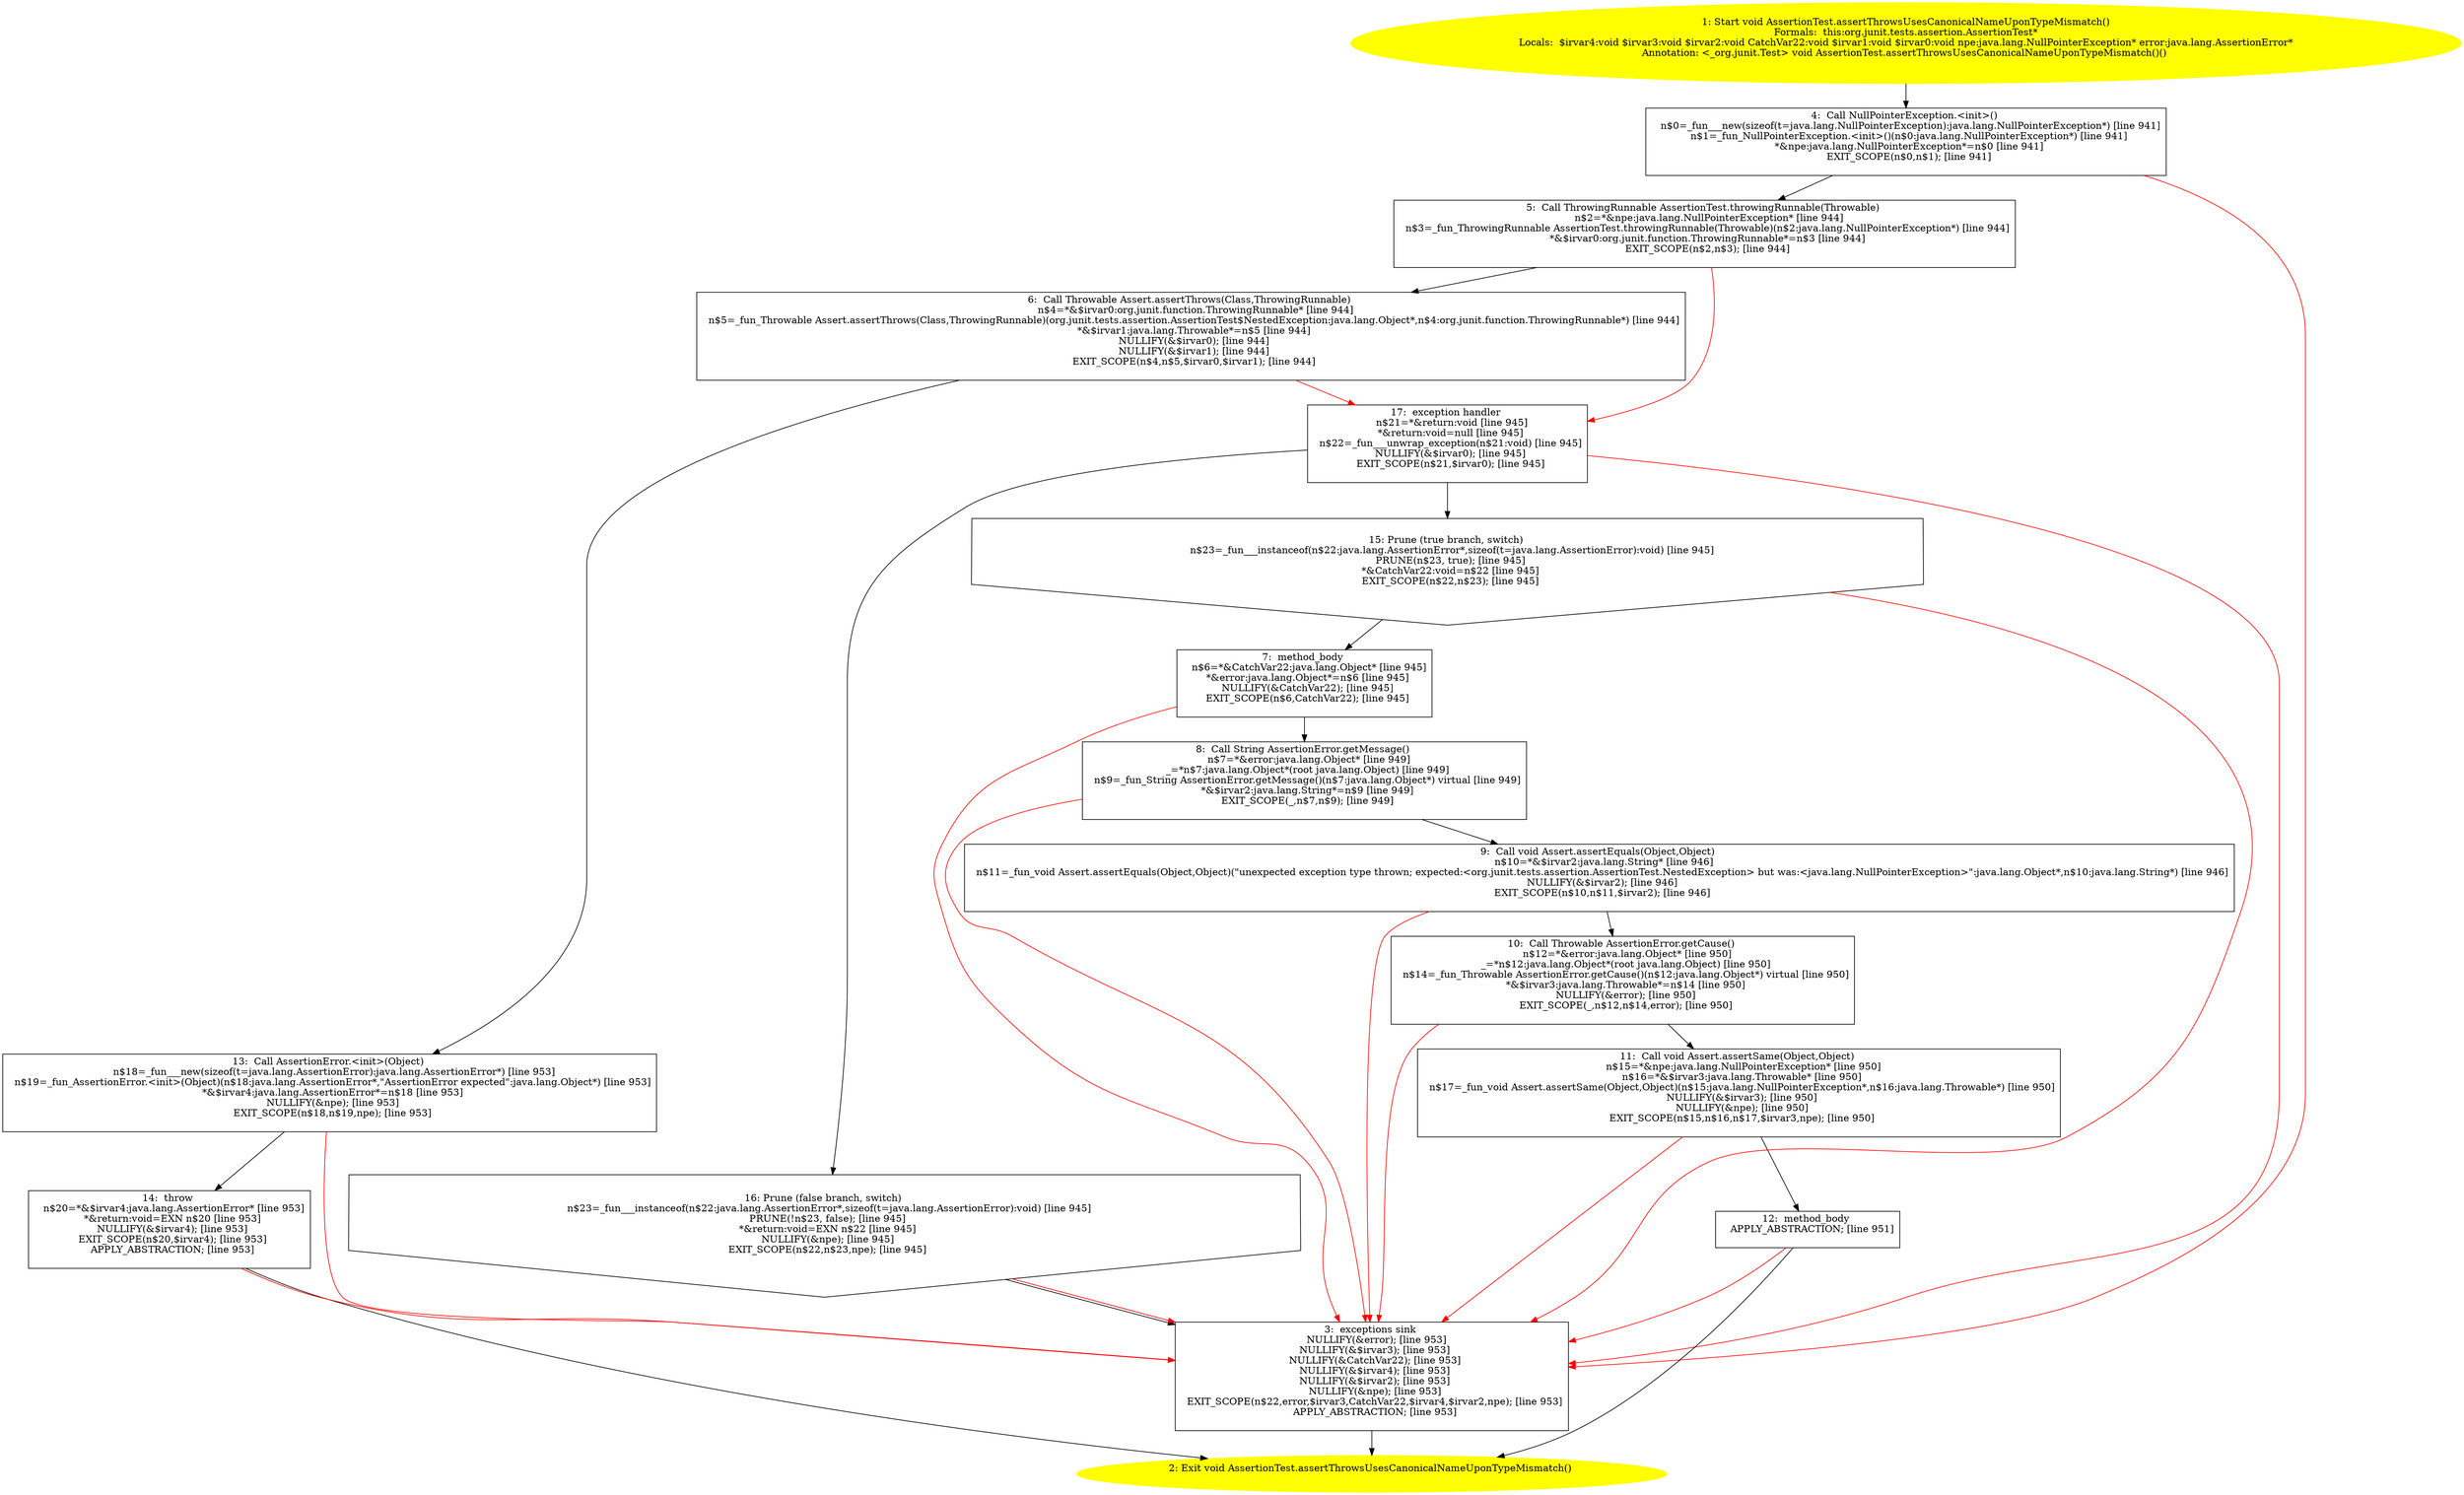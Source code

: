 /* @generated */
digraph cfg {
"org.junit.tests.assertion.AssertionTest.assertThrowsUsesCanonicalNameUponTypeMismatch():void.d31fdf741990595d0121133ba36853da_1" [label="1: Start void AssertionTest.assertThrowsUsesCanonicalNameUponTypeMismatch()\nFormals:  this:org.junit.tests.assertion.AssertionTest*\nLocals:  $irvar4:void $irvar3:void $irvar2:void CatchVar22:void $irvar1:void $irvar0:void npe:java.lang.NullPointerException* error:java.lang.AssertionError*\nAnnotation: <_org.junit.Test> void AssertionTest.assertThrowsUsesCanonicalNameUponTypeMismatch()() \n  " color=yellow style=filled]
	

	 "org.junit.tests.assertion.AssertionTest.assertThrowsUsesCanonicalNameUponTypeMismatch():void.d31fdf741990595d0121133ba36853da_1" -> "org.junit.tests.assertion.AssertionTest.assertThrowsUsesCanonicalNameUponTypeMismatch():void.d31fdf741990595d0121133ba36853da_4" ;
"org.junit.tests.assertion.AssertionTest.assertThrowsUsesCanonicalNameUponTypeMismatch():void.d31fdf741990595d0121133ba36853da_2" [label="2: Exit void AssertionTest.assertThrowsUsesCanonicalNameUponTypeMismatch() \n  " color=yellow style=filled]
	

"org.junit.tests.assertion.AssertionTest.assertThrowsUsesCanonicalNameUponTypeMismatch():void.d31fdf741990595d0121133ba36853da_3" [label="3:  exceptions sink \n   NULLIFY(&error); [line 953]\n  NULLIFY(&$irvar3); [line 953]\n  NULLIFY(&CatchVar22); [line 953]\n  NULLIFY(&$irvar4); [line 953]\n  NULLIFY(&$irvar2); [line 953]\n  NULLIFY(&npe); [line 953]\n  EXIT_SCOPE(n$22,error,$irvar3,CatchVar22,$irvar4,$irvar2,npe); [line 953]\n  APPLY_ABSTRACTION; [line 953]\n " shape="box"]
	

	 "org.junit.tests.assertion.AssertionTest.assertThrowsUsesCanonicalNameUponTypeMismatch():void.d31fdf741990595d0121133ba36853da_3" -> "org.junit.tests.assertion.AssertionTest.assertThrowsUsesCanonicalNameUponTypeMismatch():void.d31fdf741990595d0121133ba36853da_2" ;
"org.junit.tests.assertion.AssertionTest.assertThrowsUsesCanonicalNameUponTypeMismatch():void.d31fdf741990595d0121133ba36853da_4" [label="4:  Call NullPointerException.<init>() \n   n$0=_fun___new(sizeof(t=java.lang.NullPointerException):java.lang.NullPointerException*) [line 941]\n  n$1=_fun_NullPointerException.<init>()(n$0:java.lang.NullPointerException*) [line 941]\n  *&npe:java.lang.NullPointerException*=n$0 [line 941]\n  EXIT_SCOPE(n$0,n$1); [line 941]\n " shape="box"]
	

	 "org.junit.tests.assertion.AssertionTest.assertThrowsUsesCanonicalNameUponTypeMismatch():void.d31fdf741990595d0121133ba36853da_4" -> "org.junit.tests.assertion.AssertionTest.assertThrowsUsesCanonicalNameUponTypeMismatch():void.d31fdf741990595d0121133ba36853da_5" ;
	 "org.junit.tests.assertion.AssertionTest.assertThrowsUsesCanonicalNameUponTypeMismatch():void.d31fdf741990595d0121133ba36853da_4" -> "org.junit.tests.assertion.AssertionTest.assertThrowsUsesCanonicalNameUponTypeMismatch():void.d31fdf741990595d0121133ba36853da_3" [color="red" ];
"org.junit.tests.assertion.AssertionTest.assertThrowsUsesCanonicalNameUponTypeMismatch():void.d31fdf741990595d0121133ba36853da_5" [label="5:  Call ThrowingRunnable AssertionTest.throwingRunnable(Throwable) \n   n$2=*&npe:java.lang.NullPointerException* [line 944]\n  n$3=_fun_ThrowingRunnable AssertionTest.throwingRunnable(Throwable)(n$2:java.lang.NullPointerException*) [line 944]\n  *&$irvar0:org.junit.function.ThrowingRunnable*=n$3 [line 944]\n  EXIT_SCOPE(n$2,n$3); [line 944]\n " shape="box"]
	

	 "org.junit.tests.assertion.AssertionTest.assertThrowsUsesCanonicalNameUponTypeMismatch():void.d31fdf741990595d0121133ba36853da_5" -> "org.junit.tests.assertion.AssertionTest.assertThrowsUsesCanonicalNameUponTypeMismatch():void.d31fdf741990595d0121133ba36853da_6" ;
	 "org.junit.tests.assertion.AssertionTest.assertThrowsUsesCanonicalNameUponTypeMismatch():void.d31fdf741990595d0121133ba36853da_5" -> "org.junit.tests.assertion.AssertionTest.assertThrowsUsesCanonicalNameUponTypeMismatch():void.d31fdf741990595d0121133ba36853da_17" [color="red" ];
"org.junit.tests.assertion.AssertionTest.assertThrowsUsesCanonicalNameUponTypeMismatch():void.d31fdf741990595d0121133ba36853da_6" [label="6:  Call Throwable Assert.assertThrows(Class,ThrowingRunnable) \n   n$4=*&$irvar0:org.junit.function.ThrowingRunnable* [line 944]\n  n$5=_fun_Throwable Assert.assertThrows(Class,ThrowingRunnable)(org.junit.tests.assertion.AssertionTest$NestedException:java.lang.Object*,n$4:org.junit.function.ThrowingRunnable*) [line 944]\n  *&$irvar1:java.lang.Throwable*=n$5 [line 944]\n  NULLIFY(&$irvar0); [line 944]\n  NULLIFY(&$irvar1); [line 944]\n  EXIT_SCOPE(n$4,n$5,$irvar0,$irvar1); [line 944]\n " shape="box"]
	

	 "org.junit.tests.assertion.AssertionTest.assertThrowsUsesCanonicalNameUponTypeMismatch():void.d31fdf741990595d0121133ba36853da_6" -> "org.junit.tests.assertion.AssertionTest.assertThrowsUsesCanonicalNameUponTypeMismatch():void.d31fdf741990595d0121133ba36853da_13" ;
	 "org.junit.tests.assertion.AssertionTest.assertThrowsUsesCanonicalNameUponTypeMismatch():void.d31fdf741990595d0121133ba36853da_6" -> "org.junit.tests.assertion.AssertionTest.assertThrowsUsesCanonicalNameUponTypeMismatch():void.d31fdf741990595d0121133ba36853da_17" [color="red" ];
"org.junit.tests.assertion.AssertionTest.assertThrowsUsesCanonicalNameUponTypeMismatch():void.d31fdf741990595d0121133ba36853da_7" [label="7:  method_body \n   n$6=*&CatchVar22:java.lang.Object* [line 945]\n  *&error:java.lang.Object*=n$6 [line 945]\n  NULLIFY(&CatchVar22); [line 945]\n  EXIT_SCOPE(n$6,CatchVar22); [line 945]\n " shape="box"]
	

	 "org.junit.tests.assertion.AssertionTest.assertThrowsUsesCanonicalNameUponTypeMismatch():void.d31fdf741990595d0121133ba36853da_7" -> "org.junit.tests.assertion.AssertionTest.assertThrowsUsesCanonicalNameUponTypeMismatch():void.d31fdf741990595d0121133ba36853da_8" ;
	 "org.junit.tests.assertion.AssertionTest.assertThrowsUsesCanonicalNameUponTypeMismatch():void.d31fdf741990595d0121133ba36853da_7" -> "org.junit.tests.assertion.AssertionTest.assertThrowsUsesCanonicalNameUponTypeMismatch():void.d31fdf741990595d0121133ba36853da_3" [color="red" ];
"org.junit.tests.assertion.AssertionTest.assertThrowsUsesCanonicalNameUponTypeMismatch():void.d31fdf741990595d0121133ba36853da_8" [label="8:  Call String AssertionError.getMessage() \n   n$7=*&error:java.lang.Object* [line 949]\n  _=*n$7:java.lang.Object*(root java.lang.Object) [line 949]\n  n$9=_fun_String AssertionError.getMessage()(n$7:java.lang.Object*) virtual [line 949]\n  *&$irvar2:java.lang.String*=n$9 [line 949]\n  EXIT_SCOPE(_,n$7,n$9); [line 949]\n " shape="box"]
	

	 "org.junit.tests.assertion.AssertionTest.assertThrowsUsesCanonicalNameUponTypeMismatch():void.d31fdf741990595d0121133ba36853da_8" -> "org.junit.tests.assertion.AssertionTest.assertThrowsUsesCanonicalNameUponTypeMismatch():void.d31fdf741990595d0121133ba36853da_9" ;
	 "org.junit.tests.assertion.AssertionTest.assertThrowsUsesCanonicalNameUponTypeMismatch():void.d31fdf741990595d0121133ba36853da_8" -> "org.junit.tests.assertion.AssertionTest.assertThrowsUsesCanonicalNameUponTypeMismatch():void.d31fdf741990595d0121133ba36853da_3" [color="red" ];
"org.junit.tests.assertion.AssertionTest.assertThrowsUsesCanonicalNameUponTypeMismatch():void.d31fdf741990595d0121133ba36853da_9" [label="9:  Call void Assert.assertEquals(Object,Object) \n   n$10=*&$irvar2:java.lang.String* [line 946]\n  n$11=_fun_void Assert.assertEquals(Object,Object)(\"unexpected exception type thrown; expected:<org.junit.tests.assertion.AssertionTest.NestedException> but was:<java.lang.NullPointerException>\":java.lang.Object*,n$10:java.lang.String*) [line 946]\n  NULLIFY(&$irvar2); [line 946]\n  EXIT_SCOPE(n$10,n$11,$irvar2); [line 946]\n " shape="box"]
	

	 "org.junit.tests.assertion.AssertionTest.assertThrowsUsesCanonicalNameUponTypeMismatch():void.d31fdf741990595d0121133ba36853da_9" -> "org.junit.tests.assertion.AssertionTest.assertThrowsUsesCanonicalNameUponTypeMismatch():void.d31fdf741990595d0121133ba36853da_10" ;
	 "org.junit.tests.assertion.AssertionTest.assertThrowsUsesCanonicalNameUponTypeMismatch():void.d31fdf741990595d0121133ba36853da_9" -> "org.junit.tests.assertion.AssertionTest.assertThrowsUsesCanonicalNameUponTypeMismatch():void.d31fdf741990595d0121133ba36853da_3" [color="red" ];
"org.junit.tests.assertion.AssertionTest.assertThrowsUsesCanonicalNameUponTypeMismatch():void.d31fdf741990595d0121133ba36853da_10" [label="10:  Call Throwable AssertionError.getCause() \n   n$12=*&error:java.lang.Object* [line 950]\n  _=*n$12:java.lang.Object*(root java.lang.Object) [line 950]\n  n$14=_fun_Throwable AssertionError.getCause()(n$12:java.lang.Object*) virtual [line 950]\n  *&$irvar3:java.lang.Throwable*=n$14 [line 950]\n  NULLIFY(&error); [line 950]\n  EXIT_SCOPE(_,n$12,n$14,error); [line 950]\n " shape="box"]
	

	 "org.junit.tests.assertion.AssertionTest.assertThrowsUsesCanonicalNameUponTypeMismatch():void.d31fdf741990595d0121133ba36853da_10" -> "org.junit.tests.assertion.AssertionTest.assertThrowsUsesCanonicalNameUponTypeMismatch():void.d31fdf741990595d0121133ba36853da_11" ;
	 "org.junit.tests.assertion.AssertionTest.assertThrowsUsesCanonicalNameUponTypeMismatch():void.d31fdf741990595d0121133ba36853da_10" -> "org.junit.tests.assertion.AssertionTest.assertThrowsUsesCanonicalNameUponTypeMismatch():void.d31fdf741990595d0121133ba36853da_3" [color="red" ];
"org.junit.tests.assertion.AssertionTest.assertThrowsUsesCanonicalNameUponTypeMismatch():void.d31fdf741990595d0121133ba36853da_11" [label="11:  Call void Assert.assertSame(Object,Object) \n   n$15=*&npe:java.lang.NullPointerException* [line 950]\n  n$16=*&$irvar3:java.lang.Throwable* [line 950]\n  n$17=_fun_void Assert.assertSame(Object,Object)(n$15:java.lang.NullPointerException*,n$16:java.lang.Throwable*) [line 950]\n  NULLIFY(&$irvar3); [line 950]\n  NULLIFY(&npe); [line 950]\n  EXIT_SCOPE(n$15,n$16,n$17,$irvar3,npe); [line 950]\n " shape="box"]
	

	 "org.junit.tests.assertion.AssertionTest.assertThrowsUsesCanonicalNameUponTypeMismatch():void.d31fdf741990595d0121133ba36853da_11" -> "org.junit.tests.assertion.AssertionTest.assertThrowsUsesCanonicalNameUponTypeMismatch():void.d31fdf741990595d0121133ba36853da_12" ;
	 "org.junit.tests.assertion.AssertionTest.assertThrowsUsesCanonicalNameUponTypeMismatch():void.d31fdf741990595d0121133ba36853da_11" -> "org.junit.tests.assertion.AssertionTest.assertThrowsUsesCanonicalNameUponTypeMismatch():void.d31fdf741990595d0121133ba36853da_3" [color="red" ];
"org.junit.tests.assertion.AssertionTest.assertThrowsUsesCanonicalNameUponTypeMismatch():void.d31fdf741990595d0121133ba36853da_12" [label="12:  method_body \n   APPLY_ABSTRACTION; [line 951]\n " shape="box"]
	

	 "org.junit.tests.assertion.AssertionTest.assertThrowsUsesCanonicalNameUponTypeMismatch():void.d31fdf741990595d0121133ba36853da_12" -> "org.junit.tests.assertion.AssertionTest.assertThrowsUsesCanonicalNameUponTypeMismatch():void.d31fdf741990595d0121133ba36853da_2" ;
	 "org.junit.tests.assertion.AssertionTest.assertThrowsUsesCanonicalNameUponTypeMismatch():void.d31fdf741990595d0121133ba36853da_12" -> "org.junit.tests.assertion.AssertionTest.assertThrowsUsesCanonicalNameUponTypeMismatch():void.d31fdf741990595d0121133ba36853da_3" [color="red" ];
"org.junit.tests.assertion.AssertionTest.assertThrowsUsesCanonicalNameUponTypeMismatch():void.d31fdf741990595d0121133ba36853da_13" [label="13:  Call AssertionError.<init>(Object) \n   n$18=_fun___new(sizeof(t=java.lang.AssertionError):java.lang.AssertionError*) [line 953]\n  n$19=_fun_AssertionError.<init>(Object)(n$18:java.lang.AssertionError*,\"AssertionError expected\":java.lang.Object*) [line 953]\n  *&$irvar4:java.lang.AssertionError*=n$18 [line 953]\n  NULLIFY(&npe); [line 953]\n  EXIT_SCOPE(n$18,n$19,npe); [line 953]\n " shape="box"]
	

	 "org.junit.tests.assertion.AssertionTest.assertThrowsUsesCanonicalNameUponTypeMismatch():void.d31fdf741990595d0121133ba36853da_13" -> "org.junit.tests.assertion.AssertionTest.assertThrowsUsesCanonicalNameUponTypeMismatch():void.d31fdf741990595d0121133ba36853da_14" ;
	 "org.junit.tests.assertion.AssertionTest.assertThrowsUsesCanonicalNameUponTypeMismatch():void.d31fdf741990595d0121133ba36853da_13" -> "org.junit.tests.assertion.AssertionTest.assertThrowsUsesCanonicalNameUponTypeMismatch():void.d31fdf741990595d0121133ba36853da_3" [color="red" ];
"org.junit.tests.assertion.AssertionTest.assertThrowsUsesCanonicalNameUponTypeMismatch():void.d31fdf741990595d0121133ba36853da_14" [label="14:  throw \n   n$20=*&$irvar4:java.lang.AssertionError* [line 953]\n  *&return:void=EXN n$20 [line 953]\n  NULLIFY(&$irvar4); [line 953]\n  EXIT_SCOPE(n$20,$irvar4); [line 953]\n  APPLY_ABSTRACTION; [line 953]\n " shape="box"]
	

	 "org.junit.tests.assertion.AssertionTest.assertThrowsUsesCanonicalNameUponTypeMismatch():void.d31fdf741990595d0121133ba36853da_14" -> "org.junit.tests.assertion.AssertionTest.assertThrowsUsesCanonicalNameUponTypeMismatch():void.d31fdf741990595d0121133ba36853da_2" ;
	 "org.junit.tests.assertion.AssertionTest.assertThrowsUsesCanonicalNameUponTypeMismatch():void.d31fdf741990595d0121133ba36853da_14" -> "org.junit.tests.assertion.AssertionTest.assertThrowsUsesCanonicalNameUponTypeMismatch():void.d31fdf741990595d0121133ba36853da_3" [color="red" ];
"org.junit.tests.assertion.AssertionTest.assertThrowsUsesCanonicalNameUponTypeMismatch():void.d31fdf741990595d0121133ba36853da_15" [label="15: Prune (true branch, switch) \n   n$23=_fun___instanceof(n$22:java.lang.AssertionError*,sizeof(t=java.lang.AssertionError):void) [line 945]\n  PRUNE(n$23, true); [line 945]\n  *&CatchVar22:void=n$22 [line 945]\n  EXIT_SCOPE(n$22,n$23); [line 945]\n " shape="invhouse"]
	

	 "org.junit.tests.assertion.AssertionTest.assertThrowsUsesCanonicalNameUponTypeMismatch():void.d31fdf741990595d0121133ba36853da_15" -> "org.junit.tests.assertion.AssertionTest.assertThrowsUsesCanonicalNameUponTypeMismatch():void.d31fdf741990595d0121133ba36853da_7" ;
	 "org.junit.tests.assertion.AssertionTest.assertThrowsUsesCanonicalNameUponTypeMismatch():void.d31fdf741990595d0121133ba36853da_15" -> "org.junit.tests.assertion.AssertionTest.assertThrowsUsesCanonicalNameUponTypeMismatch():void.d31fdf741990595d0121133ba36853da_3" [color="red" ];
"org.junit.tests.assertion.AssertionTest.assertThrowsUsesCanonicalNameUponTypeMismatch():void.d31fdf741990595d0121133ba36853da_16" [label="16: Prune (false branch, switch) \n   n$23=_fun___instanceof(n$22:java.lang.AssertionError*,sizeof(t=java.lang.AssertionError):void) [line 945]\n  PRUNE(!n$23, false); [line 945]\n  *&return:void=EXN n$22 [line 945]\n  NULLIFY(&npe); [line 945]\n  EXIT_SCOPE(n$22,n$23,npe); [line 945]\n " shape="invhouse"]
	

	 "org.junit.tests.assertion.AssertionTest.assertThrowsUsesCanonicalNameUponTypeMismatch():void.d31fdf741990595d0121133ba36853da_16" -> "org.junit.tests.assertion.AssertionTest.assertThrowsUsesCanonicalNameUponTypeMismatch():void.d31fdf741990595d0121133ba36853da_3" ;
	 "org.junit.tests.assertion.AssertionTest.assertThrowsUsesCanonicalNameUponTypeMismatch():void.d31fdf741990595d0121133ba36853da_16" -> "org.junit.tests.assertion.AssertionTest.assertThrowsUsesCanonicalNameUponTypeMismatch():void.d31fdf741990595d0121133ba36853da_3" [color="red" ];
"org.junit.tests.assertion.AssertionTest.assertThrowsUsesCanonicalNameUponTypeMismatch():void.d31fdf741990595d0121133ba36853da_17" [label="17:  exception handler \n   n$21=*&return:void [line 945]\n  *&return:void=null [line 945]\n  n$22=_fun___unwrap_exception(n$21:void) [line 945]\n  NULLIFY(&$irvar0); [line 945]\n  EXIT_SCOPE(n$21,$irvar0); [line 945]\n " shape="box"]
	

	 "org.junit.tests.assertion.AssertionTest.assertThrowsUsesCanonicalNameUponTypeMismatch():void.d31fdf741990595d0121133ba36853da_17" -> "org.junit.tests.assertion.AssertionTest.assertThrowsUsesCanonicalNameUponTypeMismatch():void.d31fdf741990595d0121133ba36853da_15" ;
	 "org.junit.tests.assertion.AssertionTest.assertThrowsUsesCanonicalNameUponTypeMismatch():void.d31fdf741990595d0121133ba36853da_17" -> "org.junit.tests.assertion.AssertionTest.assertThrowsUsesCanonicalNameUponTypeMismatch():void.d31fdf741990595d0121133ba36853da_16" ;
	 "org.junit.tests.assertion.AssertionTest.assertThrowsUsesCanonicalNameUponTypeMismatch():void.d31fdf741990595d0121133ba36853da_17" -> "org.junit.tests.assertion.AssertionTest.assertThrowsUsesCanonicalNameUponTypeMismatch():void.d31fdf741990595d0121133ba36853da_3" [color="red" ];
}

